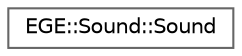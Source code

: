 digraph "Graphical Class Hierarchy"
{
 // LATEX_PDF_SIZE
  bgcolor="transparent";
  edge [fontname=Helvetica,fontsize=10,labelfontname=Helvetica,labelfontsize=10];
  node [fontname=Helvetica,fontsize=10,shape=box,height=0.2,width=0.4];
  rankdir="LR";
  Node0 [id="Node000000",label="EGE::Sound::Sound",height=0.2,width=0.4,color="grey40", fillcolor="white", style="filled",URL="$classEGE_1_1Sound_1_1Sound.html",tooltip="The Sound class represents a sound object that can be played, paused, stopped, and replayed."];
}
